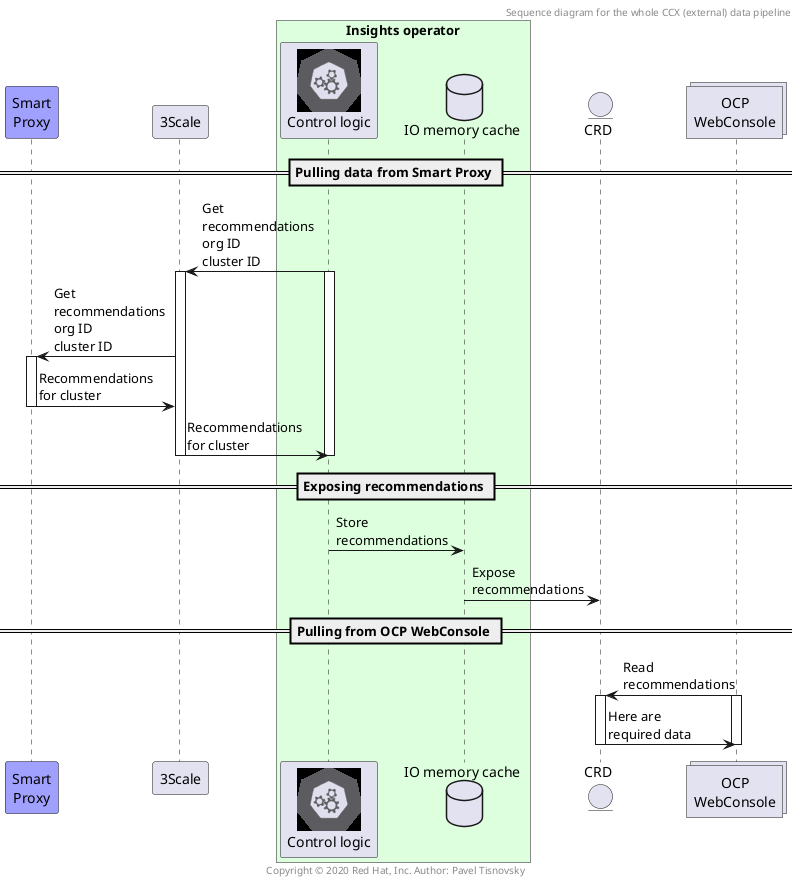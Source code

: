 //
// vim:syntax=plantuml
//
// Copyright © 2021 Red Hat, Inc.
// 
// Licensed under the Apache License, Version 2.0 (the "License");
// you may not use this file except in compliance with the License.
// You may obtain a copy of the License at
// 
//     http://www.apache.org/licenses/LICENSE-2.0
// 
// Unless required by applicable law or agreed to in writing, software
// distributed under the License is distributed on an "AS IS" BASIS,
// WITHOUT WARRANTIES OR CONDITIONS OF ANY KIND, either express or implied.
// See the License for the specific language governing permissions and
// limitations under the License.

// Generate PNG image with sequence diagram by using the following command:
// java -jar plantuml.jar io_pulling_crd_seq_diagram.uml
//
// Generate SVG drawing with sequence diagram by using the following command:
// java -jar plantuml.jar -tsvg io_pulling_crd_seq_diagram.uml

@startuml

!include <cloudinsight/kafka>
!include <kubernetes/k8s-sprites-unlabeled-25pct>

header Sequence diagram for the whole CCX (external) data pipeline
footer Copyright © 2020 Red Hat, Inc. Author: Pavel Tisnovsky

participant "Smart\nProxy" as smart_proxy #a0a0ff
participant "3Scale" as 3scale
box "Insights operator" #ddffdd
participant "<$master>\nControl logic" as operator
database "IO memory cache" as cache
end box
entity "CRD" as crd
collections "OCP\nWebConsole" as console

== Pulling data from Smart Proxy ==
operator -> 3scale: Get\nrecommendations\norg ID\ncluster ID
activate operator
activate 3scale
3scale -> smart_proxy: Get\nrecommendations\norg ID\ncluster ID
activate smart_proxy
smart_proxy -> 3scale: Recommendations\nfor cluster
deactivate smart_proxy
3scale -> operator: Recommendations\nfor cluster
deactivate 3scale
deactivate operator

== Exposing recommendations ==
operator -> cache: Store\nrecommendations
cache -> crd: Expose\nrecommendations

== Pulling from OCP WebConsole ==
console -> crd: Read\nrecommendations
activate console
activate crd
crd -> console: Here are\nrequired data
deactivate crd
deactivate console

@enduml
